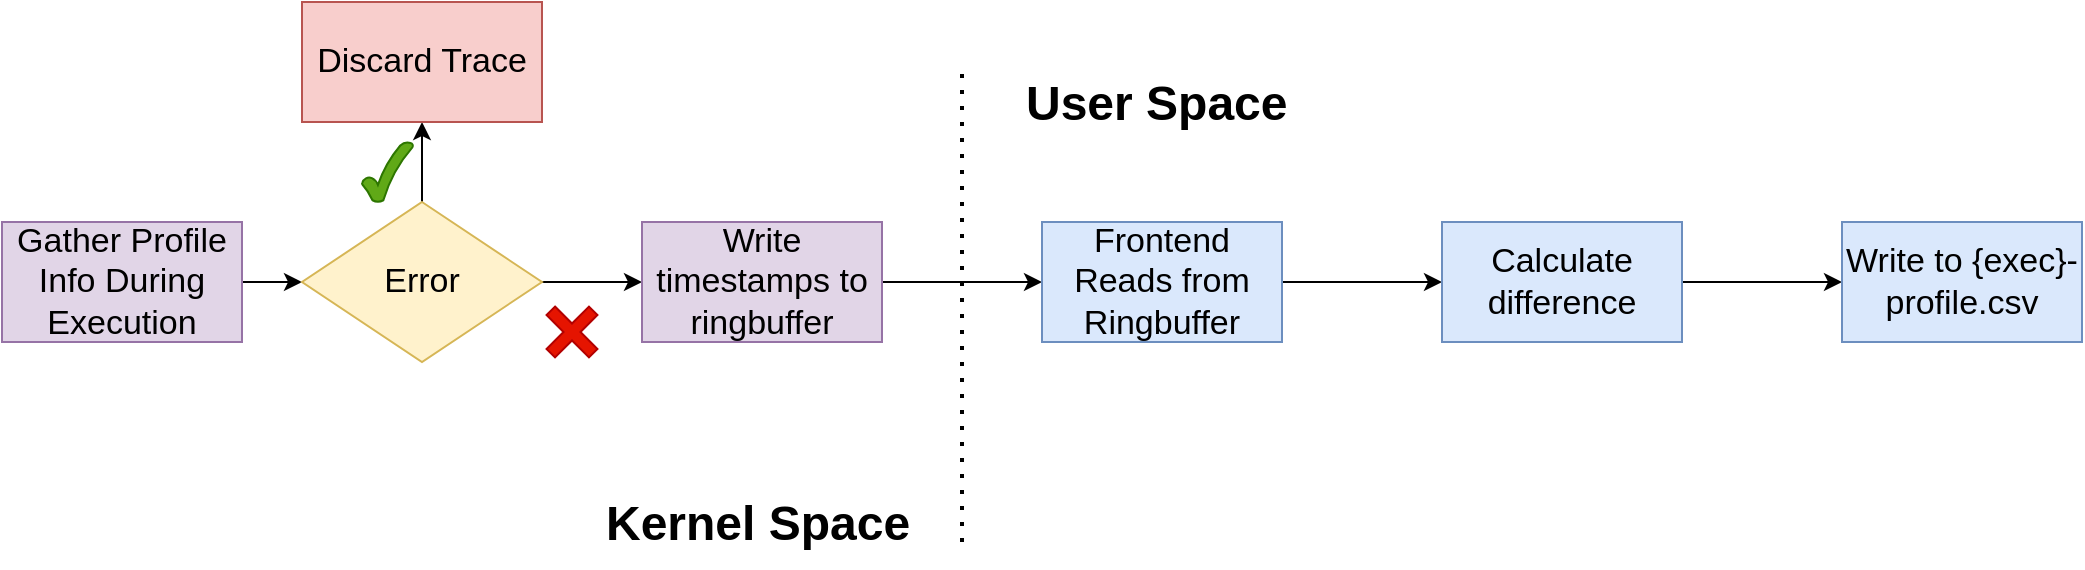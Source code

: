 <mxfile version="26.2.15">
  <diagram name="Page-1" id="x5GXv-Gf5CIBqI9PkEcv">
    <mxGraphModel dx="1234" dy="917" grid="1" gridSize="10" guides="1" tooltips="1" connect="1" arrows="1" fold="1" page="1" pageScale="1" pageWidth="1169" pageHeight="827" math="0" shadow="0">
      <root>
        <mxCell id="0" />
        <mxCell id="1" parent="0" />
        <mxCell id="PBNVaRR_uQVOk_k5smOg-11" style="edgeStyle=orthogonalEdgeStyle;rounded=0;orthogonalLoop=1;jettySize=auto;html=1;exitX=1;exitY=0.5;exitDx=0;exitDy=0;entryX=0;entryY=0.5;entryDx=0;entryDy=0;" parent="1" source="PBNVaRR_uQVOk_k5smOg-1" target="PBNVaRR_uQVOk_k5smOg-2" edge="1">
          <mxGeometry relative="1" as="geometry" />
        </mxCell>
        <mxCell id="PBNVaRR_uQVOk_k5smOg-1" value="&lt;font style=&quot;font-size: 17px;&quot;&gt;Gather Profile Info During Execution&lt;/font&gt;" style="rounded=1;whiteSpace=wrap;html=1;fillColor=#e1d5e7;strokeColor=#9673a6;arcSize=0;" parent="1" vertex="1">
          <mxGeometry x="20" y="120" width="120" height="60" as="geometry" />
        </mxCell>
        <mxCell id="PBNVaRR_uQVOk_k5smOg-10" style="edgeStyle=orthogonalEdgeStyle;rounded=0;orthogonalLoop=1;jettySize=auto;html=1;exitX=0.5;exitY=0;exitDx=0;exitDy=0;entryX=0.5;entryY=1;entryDx=0;entryDy=0;" parent="1" source="PBNVaRR_uQVOk_k5smOg-2" target="PBNVaRR_uQVOk_k5smOg-4" edge="1">
          <mxGeometry relative="1" as="geometry" />
        </mxCell>
        <mxCell id="PBNVaRR_uQVOk_k5smOg-13" value="" style="edgeStyle=orthogonalEdgeStyle;rounded=0;orthogonalLoop=1;jettySize=auto;html=1;" parent="1" source="PBNVaRR_uQVOk_k5smOg-2" target="PBNVaRR_uQVOk_k5smOg-12" edge="1">
          <mxGeometry relative="1" as="geometry" />
        </mxCell>
        <mxCell id="PBNVaRR_uQVOk_k5smOg-2" value="&lt;font style=&quot;font-size: 17px;&quot;&gt;Error&lt;/font&gt;" style="rhombus;whiteSpace=wrap;html=1;fillColor=#fff2cc;strokeColor=#d6b656;" parent="1" vertex="1">
          <mxGeometry x="170" y="110" width="120" height="80" as="geometry" />
        </mxCell>
        <mxCell id="PBNVaRR_uQVOk_k5smOg-4" value="&lt;font style=&quot;font-size: 17px;&quot;&gt;Discard Trace&lt;/font&gt;" style="whiteSpace=wrap;html=1;fillColor=#f8cecc;strokeColor=#b85450;" parent="1" vertex="1">
          <mxGeometry x="170" y="10" width="120" height="60" as="geometry" />
        </mxCell>
        <mxCell id="PBNVaRR_uQVOk_k5smOg-7" value="" style="shape=cross;whiteSpace=wrap;html=1;rotation=45;fillColor=#e51400;fontColor=#ffffff;strokeColor=#B20000;" parent="1" vertex="1">
          <mxGeometry x="290" y="160" width="30" height="30" as="geometry" />
        </mxCell>
        <mxCell id="PBNVaRR_uQVOk_k5smOg-8" value="" style="verticalLabelPosition=bottom;verticalAlign=top;html=1;shape=mxgraph.basic.tick;fillColor=#60a917;fontColor=#ffffff;strokeColor=#2D7600;" parent="1" vertex="1">
          <mxGeometry x="200" y="80" width="25.5" height="30" as="geometry" />
        </mxCell>
        <mxCell id="PBNVaRR_uQVOk_k5smOg-16" value="" style="edgeStyle=orthogonalEdgeStyle;rounded=0;orthogonalLoop=1;jettySize=auto;html=1;" parent="1" source="PBNVaRR_uQVOk_k5smOg-12" target="PBNVaRR_uQVOk_k5smOg-15" edge="1">
          <mxGeometry relative="1" as="geometry" />
        </mxCell>
        <mxCell id="PBNVaRR_uQVOk_k5smOg-12" value="&lt;font style=&quot;font-size: 17px;&quot;&gt;Write timestamps to ringbuffer&lt;/font&gt;" style="whiteSpace=wrap;html=1;fillColor=#e1d5e7;strokeColor=#9673a6;" parent="1" vertex="1">
          <mxGeometry x="340" y="120" width="120" height="60" as="geometry" />
        </mxCell>
        <mxCell id="PBNVaRR_uQVOk_k5smOg-18" value="" style="edgeStyle=orthogonalEdgeStyle;rounded=0;orthogonalLoop=1;jettySize=auto;html=1;fontSize=17;" parent="1" source="PBNVaRR_uQVOk_k5smOg-15" target="PBNVaRR_uQVOk_k5smOg-17" edge="1">
          <mxGeometry relative="1" as="geometry" />
        </mxCell>
        <mxCell id="PBNVaRR_uQVOk_k5smOg-15" value="Frontend Reads from Ringbuffer" style="whiteSpace=wrap;html=1;fillColor=#dae8fc;strokeColor=#6c8ebf;fontSize=17;" parent="1" vertex="1">
          <mxGeometry x="540" y="120" width="120" height="60" as="geometry" />
        </mxCell>
        <mxCell id="PBNVaRR_uQVOk_k5smOg-20" value="" style="edgeStyle=orthogonalEdgeStyle;rounded=0;orthogonalLoop=1;jettySize=auto;html=1;fontSize=17;" parent="1" source="PBNVaRR_uQVOk_k5smOg-17" target="PBNVaRR_uQVOk_k5smOg-19" edge="1">
          <mxGeometry relative="1" as="geometry" />
        </mxCell>
        <mxCell id="PBNVaRR_uQVOk_k5smOg-17" value="Calculate difference" style="whiteSpace=wrap;html=1;fillColor=#dae8fc;strokeColor=#6c8ebf;fontSize=17;" parent="1" vertex="1">
          <mxGeometry x="740" y="120" width="120" height="60" as="geometry" />
        </mxCell>
        <mxCell id="PBNVaRR_uQVOk_k5smOg-19" value="Write to {exec}-profile.csv" style="whiteSpace=wrap;html=1;fillColor=#dae8fc;strokeColor=#6c8ebf;fontSize=17;" parent="1" vertex="1">
          <mxGeometry x="940" y="120" width="120" height="60" as="geometry" />
        </mxCell>
        <mxCell id="k2f7w5F-CSK9ryaV5I2F-1" value="" style="endArrow=none;dashed=1;html=1;dashPattern=1 3;strokeWidth=2;rounded=0;" edge="1" parent="1">
          <mxGeometry width="50" height="50" relative="1" as="geometry">
            <mxPoint x="500" y="280" as="sourcePoint" />
            <mxPoint x="500" y="40" as="targetPoint" />
          </mxGeometry>
        </mxCell>
        <mxCell id="k2f7w5F-CSK9ryaV5I2F-2" value="&lt;h1 style=&quot;margin-top: 0px;&quot;&gt;Kernel Space&lt;/h1&gt;" style="text;html=1;whiteSpace=wrap;overflow=hidden;rounded=0;" vertex="1" parent="1">
          <mxGeometry x="320" y="250" width="180" height="40" as="geometry" />
        </mxCell>
        <mxCell id="k2f7w5F-CSK9ryaV5I2F-3" value="&lt;h1 style=&quot;margin-top: 0px;&quot;&gt;User Space&lt;/h1&gt;" style="text;html=1;whiteSpace=wrap;overflow=hidden;rounded=0;" vertex="1" parent="1">
          <mxGeometry x="530" y="40" width="180" height="40" as="geometry" />
        </mxCell>
      </root>
    </mxGraphModel>
  </diagram>
</mxfile>
